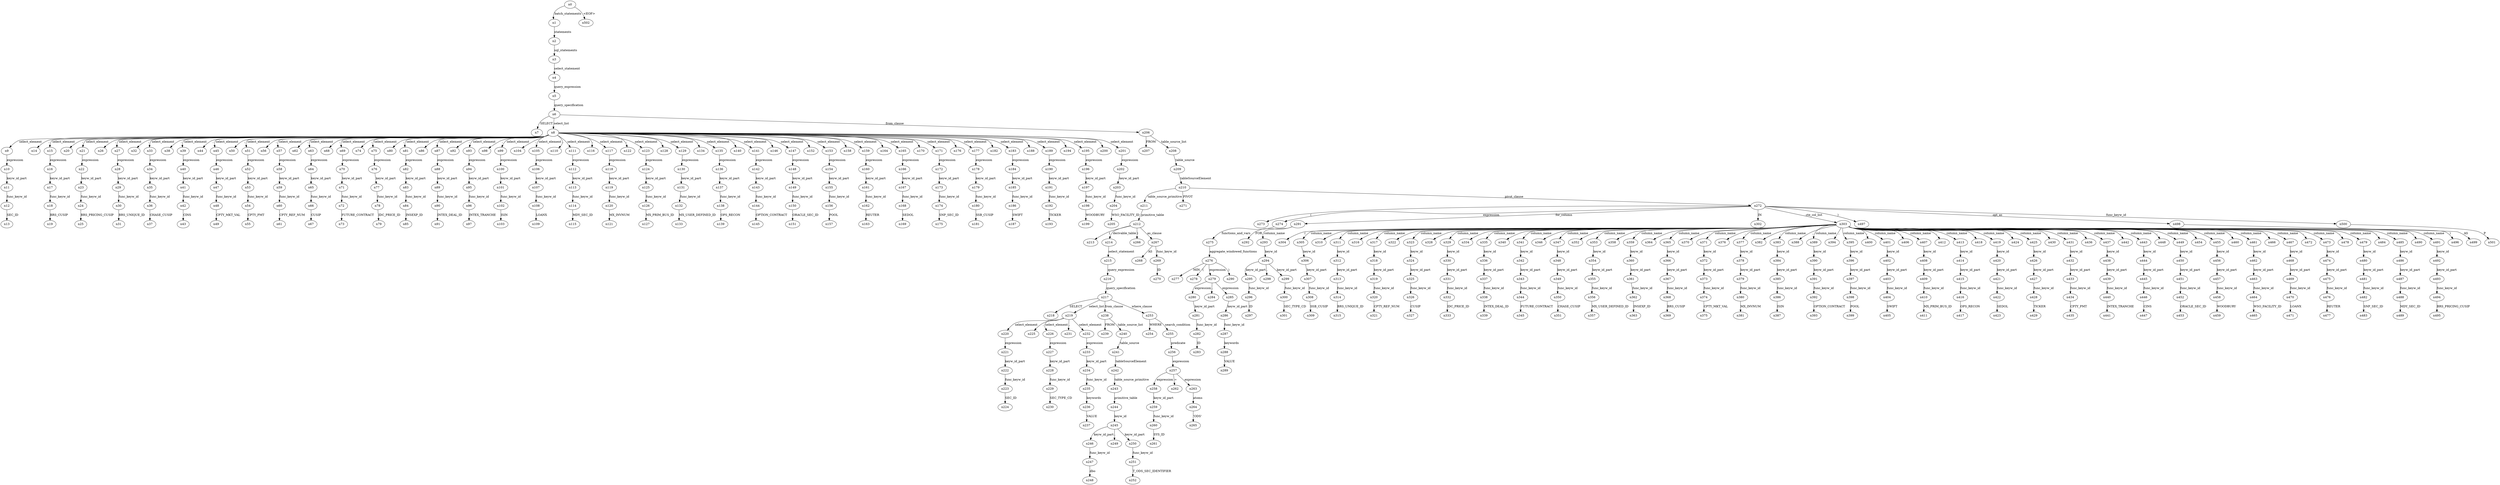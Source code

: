digraph ParseTree {
  n0 -> n1 [label="batch_statements"];
  n1 -> n2 [label="statements"];
  n2 -> n3 [label="sql_statements"];
  n3 -> n4 [label="select_statement"];
  n4 -> n5 [label="query_expression"];
  n5 -> n6 [label="query_specification"];
  n6 -> n7 [label="SELECT"];
  n6 -> n8 [label="select_list"];
  n8 -> n9 [label="select_element"];
  n9 -> n10 [label="expression"];
  n10 -> n11 [label="keyw_id_part"];
  n11 -> n12 [label="func_keyw_id"];
  n12 -> n13 [label="SEC_ID"];
  n8 -> n14 [label=","];
  n8 -> n15 [label="select_element"];
  n15 -> n16 [label="expression"];
  n16 -> n17 [label="keyw_id_part"];
  n17 -> n18 [label="func_keyw_id"];
  n18 -> n19 [label="BRS_CUSIP"];
  n8 -> n20 [label=","];
  n8 -> n21 [label="select_element"];
  n21 -> n22 [label="expression"];
  n22 -> n23 [label="keyw_id_part"];
  n23 -> n24 [label="func_keyw_id"];
  n24 -> n25 [label="BRS_PRICING_CUSIP"];
  n8 -> n26 [label=","];
  n8 -> n27 [label="select_element"];
  n27 -> n28 [label="expression"];
  n28 -> n29 [label="keyw_id_part"];
  n29 -> n30 [label="func_keyw_id"];
  n30 -> n31 [label="BRS_UNIQUE_ID"];
  n8 -> n32 [label=","];
  n8 -> n33 [label="select_element"];
  n33 -> n34 [label="expression"];
  n34 -> n35 [label="keyw_id_part"];
  n35 -> n36 [label="func_keyw_id"];
  n36 -> n37 [label="CHASE_CUSIP"];
  n8 -> n38 [label=","];
  n8 -> n39 [label="select_element"];
  n39 -> n40 [label="expression"];
  n40 -> n41 [label="keyw_id_part"];
  n41 -> n42 [label="func_keyw_id"];
  n42 -> n43 [label="CINS"];
  n8 -> n44 [label=","];
  n8 -> n45 [label="select_element"];
  n45 -> n46 [label="expression"];
  n46 -> n47 [label="keyw_id_part"];
  n47 -> n48 [label="func_keyw_id"];
  n48 -> n49 [label="CPTY_MKT_VAL"];
  n8 -> n50 [label=","];
  n8 -> n51 [label="select_element"];
  n51 -> n52 [label="expression"];
  n52 -> n53 [label="keyw_id_part"];
  n53 -> n54 [label="func_keyw_id"];
  n54 -> n55 [label="CPTY_PMT"];
  n8 -> n56 [label=","];
  n8 -> n57 [label="select_element"];
  n57 -> n58 [label="expression"];
  n58 -> n59 [label="keyw_id_part"];
  n59 -> n60 [label="func_keyw_id"];
  n60 -> n61 [label="CPTY_REF_NUM"];
  n8 -> n62 [label=","];
  n8 -> n63 [label="select_element"];
  n63 -> n64 [label="expression"];
  n64 -> n65 [label="keyw_id_part"];
  n65 -> n66 [label="func_keyw_id"];
  n66 -> n67 [label="CUSIP"];
  n8 -> n68 [label=","];
  n8 -> n69 [label="select_element"];
  n69 -> n70 [label="expression"];
  n70 -> n71 [label="keyw_id_part"];
  n71 -> n72 [label="func_keyw_id"];
  n72 -> n73 [label="FUTURE_CONTRACT"];
  n8 -> n74 [label=","];
  n8 -> n75 [label="select_element"];
  n75 -> n76 [label="expression"];
  n76 -> n77 [label="keyw_id_part"];
  n77 -> n78 [label="func_keyw_id"];
  n78 -> n79 [label="IDC_PRICE_ID"];
  n8 -> n80 [label=","];
  n8 -> n81 [label="select_element"];
  n81 -> n82 [label="expression"];
  n82 -> n83 [label="keyw_id_part"];
  n83 -> n84 [label="func_keyw_id"];
  n84 -> n85 [label="INSEXP_ID"];
  n8 -> n86 [label=","];
  n8 -> n87 [label="select_element"];
  n87 -> n88 [label="expression"];
  n88 -> n89 [label="keyw_id_part"];
  n89 -> n90 [label="func_keyw_id"];
  n90 -> n91 [label="INTEX_DEAL_ID"];
  n8 -> n92 [label=","];
  n8 -> n93 [label="select_element"];
  n93 -> n94 [label="expression"];
  n94 -> n95 [label="keyw_id_part"];
  n95 -> n96 [label="func_keyw_id"];
  n96 -> n97 [label="INTEX_TRANCHE"];
  n8 -> n98 [label=","];
  n8 -> n99 [label="select_element"];
  n99 -> n100 [label="expression"];
  n100 -> n101 [label="keyw_id_part"];
  n101 -> n102 [label="func_keyw_id"];
  n102 -> n103 [label="ISIN"];
  n8 -> n104 [label=","];
  n8 -> n105 [label="select_element"];
  n105 -> n106 [label="expression"];
  n106 -> n107 [label="keyw_id_part"];
  n107 -> n108 [label="func_keyw_id"];
  n108 -> n109 [label="LOANX"];
  n8 -> n110 [label=","];
  n8 -> n111 [label="select_element"];
  n111 -> n112 [label="expression"];
  n112 -> n113 [label="keyw_id_part"];
  n113 -> n114 [label="func_keyw_id"];
  n114 -> n115 [label="MDY_SEC_ID"];
  n8 -> n116 [label=","];
  n8 -> n117 [label="select_element"];
  n117 -> n118 [label="expression"];
  n118 -> n119 [label="keyw_id_part"];
  n119 -> n120 [label="func_keyw_id"];
  n120 -> n121 [label="MX_INVNUM"];
  n8 -> n122 [label=","];
  n8 -> n123 [label="select_element"];
  n123 -> n124 [label="expression"];
  n124 -> n125 [label="keyw_id_part"];
  n125 -> n126 [label="func_keyw_id"];
  n126 -> n127 [label="MX_PRIM_BUS_ID"];
  n8 -> n128 [label=","];
  n8 -> n129 [label="select_element"];
  n129 -> n130 [label="expression"];
  n130 -> n131 [label="keyw_id_part"];
  n131 -> n132 [label="func_keyw_id"];
  n132 -> n133 [label="MX_USER_DEFINED_ID"];
  n8 -> n134 [label=","];
  n8 -> n135 [label="select_element"];
  n135 -> n136 [label="expression"];
  n136 -> n137 [label="keyw_id_part"];
  n137 -> n138 [label="func_keyw_id"];
  n138 -> n139 [label="OPS_RECON"];
  n8 -> n140 [label=","];
  n8 -> n141 [label="select_element"];
  n141 -> n142 [label="expression"];
  n142 -> n143 [label="keyw_id_part"];
  n143 -> n144 [label="func_keyw_id"];
  n144 -> n145 [label="OPTION_CONTRACT"];
  n8 -> n146 [label=","];
  n8 -> n147 [label="select_element"];
  n147 -> n148 [label="expression"];
  n148 -> n149 [label="keyw_id_part"];
  n149 -> n150 [label="func_keyw_id"];
  n150 -> n151 [label="ORACLE_SEC_ID"];
  n8 -> n152 [label=","];
  n8 -> n153 [label="select_element"];
  n153 -> n154 [label="expression"];
  n154 -> n155 [label="keyw_id_part"];
  n155 -> n156 [label="func_keyw_id"];
  n156 -> n157 [label="POOL"];
  n8 -> n158 [label=","];
  n8 -> n159 [label="select_element"];
  n159 -> n160 [label="expression"];
  n160 -> n161 [label="keyw_id_part"];
  n161 -> n162 [label="func_keyw_id"];
  n162 -> n163 [label="REUTER"];
  n8 -> n164 [label=","];
  n8 -> n165 [label="select_element"];
  n165 -> n166 [label="expression"];
  n166 -> n167 [label="keyw_id_part"];
  n167 -> n168 [label="func_keyw_id"];
  n168 -> n169 [label="SEDOL"];
  n8 -> n170 [label=","];
  n8 -> n171 [label="select_element"];
  n171 -> n172 [label="expression"];
  n172 -> n173 [label="keyw_id_part"];
  n173 -> n174 [label="func_keyw_id"];
  n174 -> n175 [label="SNP_SEC_ID"];
  n8 -> n176 [label=","];
  n8 -> n177 [label="select_element"];
  n177 -> n178 [label="expression"];
  n178 -> n179 [label="keyw_id_part"];
  n179 -> n180 [label="func_keyw_id"];
  n180 -> n181 [label="SSB_CUSIP"];
  n8 -> n182 [label=","];
  n8 -> n183 [label="select_element"];
  n183 -> n184 [label="expression"];
  n184 -> n185 [label="keyw_id_part"];
  n185 -> n186 [label="func_keyw_id"];
  n186 -> n187 [label="SWIFT"];
  n8 -> n188 [label=","];
  n8 -> n189 [label="select_element"];
  n189 -> n190 [label="expression"];
  n190 -> n191 [label="keyw_id_part"];
  n191 -> n192 [label="func_keyw_id"];
  n192 -> n193 [label="TICKER"];
  n8 -> n194 [label=","];
  n8 -> n195 [label="select_element"];
  n195 -> n196 [label="expression"];
  n196 -> n197 [label="keyw_id_part"];
  n197 -> n198 [label="func_keyw_id"];
  n198 -> n199 [label="WOODBURY"];
  n8 -> n200 [label=","];
  n8 -> n201 [label="select_element"];
  n201 -> n202 [label="expression"];
  n202 -> n203 [label="keyw_id_part"];
  n203 -> n204 [label="func_keyw_id"];
  n204 -> n205 [label="WSO_FACILITY_ID"];
  n6 -> n206 [label="from_clause"];
  n206 -> n207 [label="FROM"];
  n206 -> n208 [label="table_source_list"];
  n208 -> n209 [label="table_source"];
  n209 -> n210 [label="tableSourceElement"];
  n210 -> n211 [label="table_source_primitive"];
  n211 -> n212 [label="primitive_table"];
  n212 -> n213 [label="("];
  n212 -> n214 [label="derivable_table"];
  n214 -> n215 [label="select_statement"];
  n215 -> n216 [label="query_expression"];
  n216 -> n217 [label="query_specification"];
  n217 -> n218 [label="SELECT"];
  n217 -> n219 [label="select_list"];
  n219 -> n220 [label="select_element"];
  n220 -> n221 [label="expression"];
  n221 -> n222 [label="keyw_id_part"];
  n222 -> n223 [label="func_keyw_id"];
  n223 -> n224 [label="SEC_ID"];
  n219 -> n225 [label=","];
  n219 -> n226 [label="select_element"];
  n226 -> n227 [label="expression"];
  n227 -> n228 [label="keyw_id_part"];
  n228 -> n229 [label="func_keyw_id"];
  n229 -> n230 [label="SEC_TYPE_CD"];
  n219 -> n231 [label=","];
  n219 -> n232 [label="select_element"];
  n232 -> n233 [label="expression"];
  n233 -> n234 [label="keyw_id_part"];
  n234 -> n235 [label="func_keyw_id"];
  n235 -> n236 [label="keywords"];
  n236 -> n237 [label="VALUE"];
  n217 -> n238 [label="from_clause"];
  n238 -> n239 [label="FROM"];
  n238 -> n240 [label="table_source_list"];
  n240 -> n241 [label="table_source"];
  n241 -> n242 [label="tableSourceElement"];
  n242 -> n243 [label="table_source_primitive"];
  n243 -> n244 [label="primitive_table"];
  n244 -> n245 [label="keyw_id"];
  n245 -> n246 [label="keyw_id_part"];
  n246 -> n247 [label="func_keyw_id"];
  n247 -> n248 [label="dbo"];
  n245 -> n249 [label="."];
  n245 -> n250 [label="keyw_id_part"];
  n250 -> n251 [label="func_keyw_id"];
  n251 -> n252 [label="T_ODS_SEC_IDENTIFIER"];
  n217 -> n253 [label="where_clause"];
  n253 -> n254 [label="WHERE"];
  n253 -> n255 [label="search_condition"];
  n255 -> n256 [label="predicate"];
  n256 -> n257 [label="expression"];
  n257 -> n258 [label="expression"];
  n258 -> n259 [label="keyw_id_part"];
  n259 -> n260 [label="func_keyw_id"];
  n260 -> n261 [label="SYS_ID"];
  n257 -> n262 [label="="];
  n257 -> n263 [label="expression"];
  n263 -> n264 [label="atoms"];
  n264 -> n265 [label="'ODS'"];
  n212 -> n266 [label=")"];
  n212 -> n267 [label="as_clause"];
  n267 -> n268 [label="AS"];
  n267 -> n269 [label="func_keyw_id"];
  n269 -> n270 [label="ID"];
  n210 -> n271 [label="PIVOT"];
  n210 -> n272 [label="pivot_clause"];
  n272 -> n273 [label="("];
  n272 -> n274 [label="expression"];
  n274 -> n275 [label="functions_and_vars"];
  n275 -> n276 [label="aggregate_windowed_functions"];
  n276 -> n277 [label="MIN"];
  n276 -> n278 [label="("];
  n276 -> n279 [label="expression"];
  n279 -> n280 [label="expression"];
  n280 -> n281 [label="keyw_id_part"];
  n281 -> n282 [label="func_keyw_id"];
  n282 -> n283 [label="ID"];
  n279 -> n284 [label="."];
  n279 -> n285 [label="expression"];
  n285 -> n286 [label="keyw_id_part"];
  n286 -> n287 [label="func_keyw_id"];
  n287 -> n288 [label="keywords"];
  n288 -> n289 [label="VALUE"];
  n276 -> n290 [label=")"];
  n272 -> n291 [label="for_column"];
  n291 -> n292 [label="FOR"];
  n291 -> n293 [label="column_name"];
  n293 -> n294 [label="keyw_id"];
  n294 -> n295 [label="keyw_id_part"];
  n295 -> n296 [label="func_keyw_id"];
  n296 -> n297 [label="ID"];
  n294 -> n298 [label="."];
  n294 -> n299 [label="keyw_id_part"];
  n299 -> n300 [label="func_keyw_id"];
  n300 -> n301 [label="SEC_TYPE_CD"];
  n272 -> n302 [label="IN"];
  n272 -> n303 [label="cte_col_list"];
  n303 -> n304 [label="("];
  n303 -> n305 [label="column_name"];
  n305 -> n306 [label="keyw_id"];
  n306 -> n307 [label="keyw_id_part"];
  n307 -> n308 [label="func_keyw_id"];
  n308 -> n309 [label="SSB_CUSIP"];
  n303 -> n310 [label=","];
  n303 -> n311 [label="column_name"];
  n311 -> n312 [label="keyw_id"];
  n312 -> n313 [label="keyw_id_part"];
  n313 -> n314 [label="func_keyw_id"];
  n314 -> n315 [label="BRS_UNIQUE_ID"];
  n303 -> n316 [label=","];
  n303 -> n317 [label="column_name"];
  n317 -> n318 [label="keyw_id"];
  n318 -> n319 [label="keyw_id_part"];
  n319 -> n320 [label="func_keyw_id"];
  n320 -> n321 [label="CPTY_REF_NUM"];
  n303 -> n322 [label=","];
  n303 -> n323 [label="column_name"];
  n323 -> n324 [label="keyw_id"];
  n324 -> n325 [label="keyw_id_part"];
  n325 -> n326 [label="func_keyw_id"];
  n326 -> n327 [label="CUSIP"];
  n303 -> n328 [label=","];
  n303 -> n329 [label="column_name"];
  n329 -> n330 [label="keyw_id"];
  n330 -> n331 [label="keyw_id_part"];
  n331 -> n332 [label="func_keyw_id"];
  n332 -> n333 [label="IDC_PRICE_ID"];
  n303 -> n334 [label=","];
  n303 -> n335 [label="column_name"];
  n335 -> n336 [label="keyw_id"];
  n336 -> n337 [label="keyw_id_part"];
  n337 -> n338 [label="func_keyw_id"];
  n338 -> n339 [label="INTEX_DEAL_ID"];
  n303 -> n340 [label=","];
  n303 -> n341 [label="column_name"];
  n341 -> n342 [label="keyw_id"];
  n342 -> n343 [label="keyw_id_part"];
  n343 -> n344 [label="func_keyw_id"];
  n344 -> n345 [label="FUTURE_CONTRACT"];
  n303 -> n346 [label=","];
  n303 -> n347 [label="column_name"];
  n347 -> n348 [label="keyw_id"];
  n348 -> n349 [label="keyw_id_part"];
  n349 -> n350 [label="func_keyw_id"];
  n350 -> n351 [label="CHASE_CUSIP"];
  n303 -> n352 [label=","];
  n303 -> n353 [label="column_name"];
  n353 -> n354 [label="keyw_id"];
  n354 -> n355 [label="keyw_id_part"];
  n355 -> n356 [label="func_keyw_id"];
  n356 -> n357 [label="MX_USER_DEFINED_ID"];
  n303 -> n358 [label=","];
  n303 -> n359 [label="column_name"];
  n359 -> n360 [label="keyw_id"];
  n360 -> n361 [label="keyw_id_part"];
  n361 -> n362 [label="func_keyw_id"];
  n362 -> n363 [label="INSEXP_ID"];
  n303 -> n364 [label=","];
  n303 -> n365 [label="column_name"];
  n365 -> n366 [label="keyw_id"];
  n366 -> n367 [label="keyw_id_part"];
  n367 -> n368 [label="func_keyw_id"];
  n368 -> n369 [label="BRS_CUSIP"];
  n303 -> n370 [label=","];
  n303 -> n371 [label="column_name"];
  n371 -> n372 [label="keyw_id"];
  n372 -> n373 [label="keyw_id_part"];
  n373 -> n374 [label="func_keyw_id"];
  n374 -> n375 [label="CPTY_MKT_VAL"];
  n303 -> n376 [label=","];
  n303 -> n377 [label="column_name"];
  n377 -> n378 [label="keyw_id"];
  n378 -> n379 [label="keyw_id_part"];
  n379 -> n380 [label="func_keyw_id"];
  n380 -> n381 [label="MX_INVNUM"];
  n303 -> n382 [label=","];
  n303 -> n383 [label="column_name"];
  n383 -> n384 [label="keyw_id"];
  n384 -> n385 [label="keyw_id_part"];
  n385 -> n386 [label="func_keyw_id"];
  n386 -> n387 [label="ISIN"];
  n303 -> n388 [label=","];
  n303 -> n389 [label="column_name"];
  n389 -> n390 [label="keyw_id"];
  n390 -> n391 [label="keyw_id_part"];
  n391 -> n392 [label="func_keyw_id"];
  n392 -> n393 [label="OPTION_CONTRACT"];
  n303 -> n394 [label=","];
  n303 -> n395 [label="column_name"];
  n395 -> n396 [label="keyw_id"];
  n396 -> n397 [label="keyw_id_part"];
  n397 -> n398 [label="func_keyw_id"];
  n398 -> n399 [label="POOL"];
  n303 -> n400 [label=","];
  n303 -> n401 [label="column_name"];
  n401 -> n402 [label="keyw_id"];
  n402 -> n403 [label="keyw_id_part"];
  n403 -> n404 [label="func_keyw_id"];
  n404 -> n405 [label="SWIFT"];
  n303 -> n406 [label=","];
  n303 -> n407 [label="column_name"];
  n407 -> n408 [label="keyw_id"];
  n408 -> n409 [label="keyw_id_part"];
  n409 -> n410 [label="func_keyw_id"];
  n410 -> n411 [label="MX_PRIM_BUS_ID"];
  n303 -> n412 [label=","];
  n303 -> n413 [label="column_name"];
  n413 -> n414 [label="keyw_id"];
  n414 -> n415 [label="keyw_id_part"];
  n415 -> n416 [label="func_keyw_id"];
  n416 -> n417 [label="OPS_RECON"];
  n303 -> n418 [label=","];
  n303 -> n419 [label="column_name"];
  n419 -> n420 [label="keyw_id"];
  n420 -> n421 [label="keyw_id_part"];
  n421 -> n422 [label="func_keyw_id"];
  n422 -> n423 [label="SEDOL"];
  n303 -> n424 [label=","];
  n303 -> n425 [label="column_name"];
  n425 -> n426 [label="keyw_id"];
  n426 -> n427 [label="keyw_id_part"];
  n427 -> n428 [label="func_keyw_id"];
  n428 -> n429 [label="TICKER"];
  n303 -> n430 [label=","];
  n303 -> n431 [label="column_name"];
  n431 -> n432 [label="keyw_id"];
  n432 -> n433 [label="keyw_id_part"];
  n433 -> n434 [label="func_keyw_id"];
  n434 -> n435 [label="CPTY_PMT"];
  n303 -> n436 [label=","];
  n303 -> n437 [label="column_name"];
  n437 -> n438 [label="keyw_id"];
  n438 -> n439 [label="keyw_id_part"];
  n439 -> n440 [label="func_keyw_id"];
  n440 -> n441 [label="INTEX_TRANCHE"];
  n303 -> n442 [label=","];
  n303 -> n443 [label="column_name"];
  n443 -> n444 [label="keyw_id"];
  n444 -> n445 [label="keyw_id_part"];
  n445 -> n446 [label="func_keyw_id"];
  n446 -> n447 [label="CINS"];
  n303 -> n448 [label=","];
  n303 -> n449 [label="column_name"];
  n449 -> n450 [label="keyw_id"];
  n450 -> n451 [label="keyw_id_part"];
  n451 -> n452 [label="func_keyw_id"];
  n452 -> n453 [label="ORACLE_SEC_ID"];
  n303 -> n454 [label=","];
  n303 -> n455 [label="column_name"];
  n455 -> n456 [label="keyw_id"];
  n456 -> n457 [label="keyw_id_part"];
  n457 -> n458 [label="func_keyw_id"];
  n458 -> n459 [label="WOODBURY"];
  n303 -> n460 [label=","];
  n303 -> n461 [label="column_name"];
  n461 -> n462 [label="keyw_id"];
  n462 -> n463 [label="keyw_id_part"];
  n463 -> n464 [label="func_keyw_id"];
  n464 -> n465 [label="WSO_FACILITY_ID"];
  n303 -> n466 [label=","];
  n303 -> n467 [label="column_name"];
  n467 -> n468 [label="keyw_id"];
  n468 -> n469 [label="keyw_id_part"];
  n469 -> n470 [label="func_keyw_id"];
  n470 -> n471 [label="LOANX"];
  n303 -> n472 [label=","];
  n303 -> n473 [label="column_name"];
  n473 -> n474 [label="keyw_id"];
  n474 -> n475 [label="keyw_id_part"];
  n475 -> n476 [label="func_keyw_id"];
  n476 -> n477 [label="REUTER"];
  n303 -> n478 [label=","];
  n303 -> n479 [label="column_name"];
  n479 -> n480 [label="keyw_id"];
  n480 -> n481 [label="keyw_id_part"];
  n481 -> n482 [label="func_keyw_id"];
  n482 -> n483 [label="SNP_SEC_ID"];
  n303 -> n484 [label=","];
  n303 -> n485 [label="column_name"];
  n485 -> n486 [label="keyw_id"];
  n486 -> n487 [label="keyw_id_part"];
  n487 -> n488 [label="func_keyw_id"];
  n488 -> n489 [label="MDY_SEC_ID"];
  n303 -> n490 [label=","];
  n303 -> n491 [label="column_name"];
  n491 -> n492 [label="keyw_id"];
  n492 -> n493 [label="keyw_id_part"];
  n493 -> n494 [label="func_keyw_id"];
  n494 -> n495 [label="BRS_PRICING_CUSIP"];
  n303 -> n496 [label=")"];
  n272 -> n497 [label=")"];
  n272 -> n498 [label="opt_as"];
  n498 -> n499 [label="AS"];
  n272 -> n500 [label="func_keyw_id"];
  n500 -> n501 [label="P"];
  n0 -> n502 [label="<EOF>"];
}
